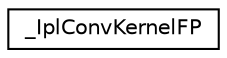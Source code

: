 digraph "Graphical Class Hierarchy"
{
 // LATEX_PDF_SIZE
  edge [fontname="Helvetica",fontsize="10",labelfontname="Helvetica",labelfontsize="10"];
  node [fontname="Helvetica",fontsize="10",shape=record];
  rankdir="LR";
  Node0 [label="_IplConvKernelFP",height=0.2,width=0.4,color="black", fillcolor="white", style="filled",URL="$struct___ipl_conv_kernel_f_p.html",tooltip=" "];
}
